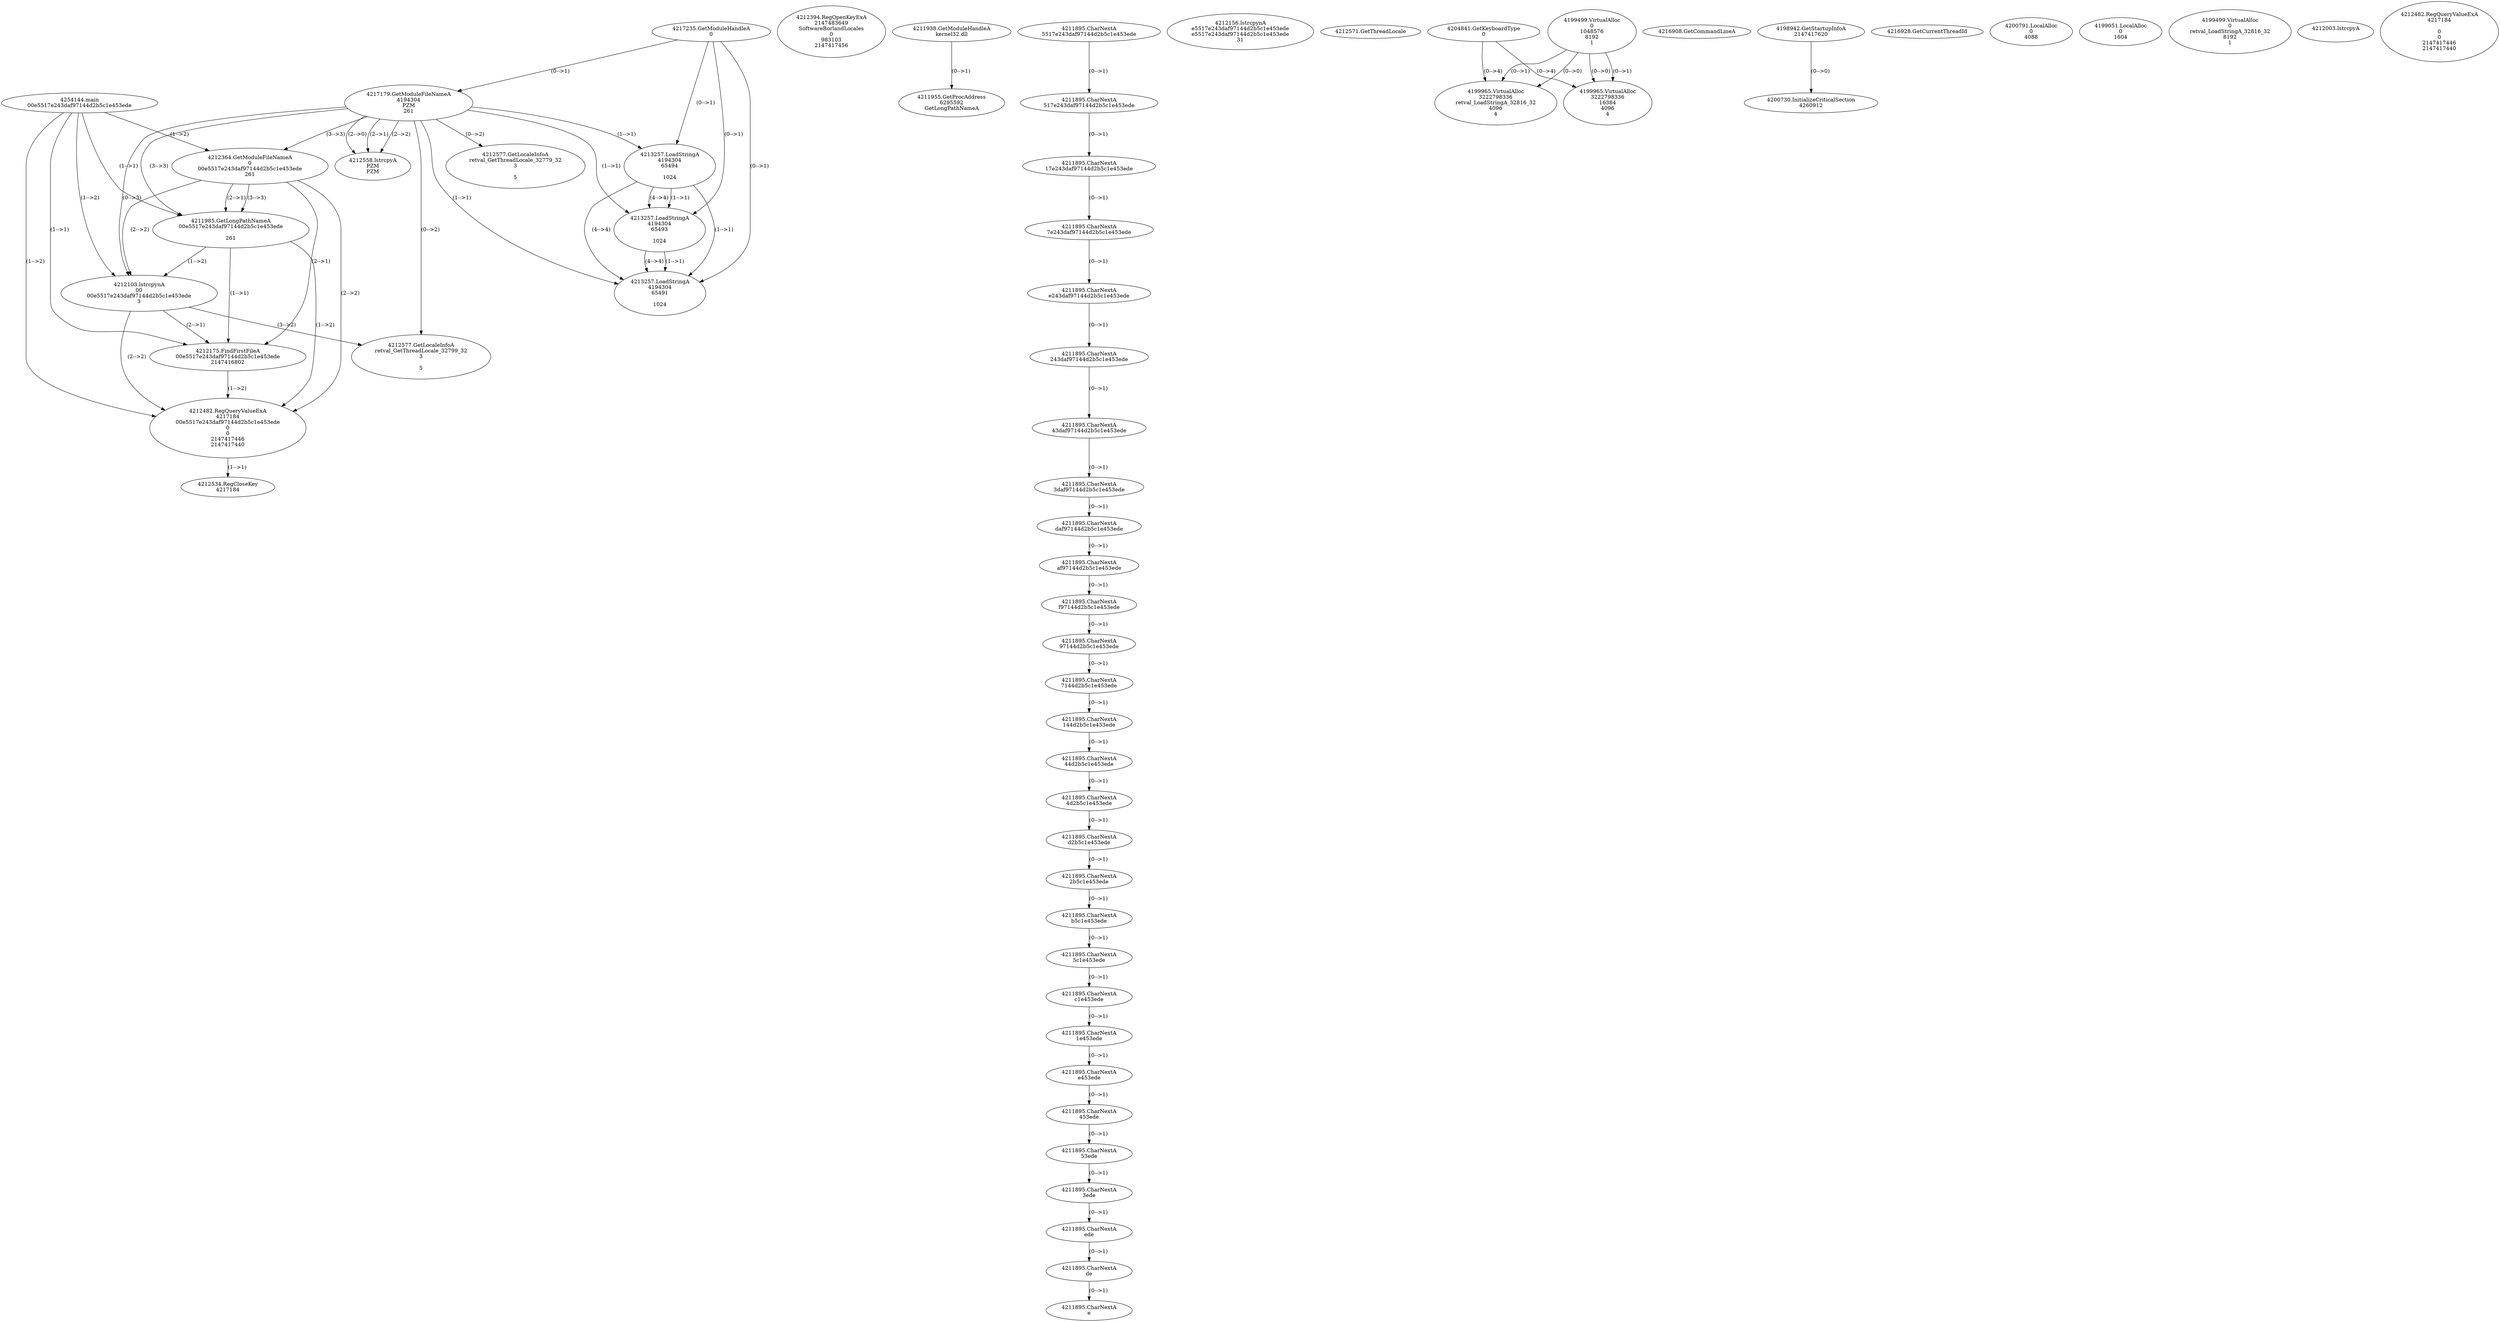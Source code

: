 // Global SCDG with merge call
digraph {
	0 [label="4254144.main
00e5517e243daf97144d2b5c1e453ede"]
	1 [label="4217235.GetModuleHandleA
0"]
	2 [label="4217179.GetModuleFileNameA
4194304
PZM
261"]
	1 -> 2 [label="(0-->1)"]
	3 [label="4212364.GetModuleFileNameA
0
00e5517e243daf97144d2b5c1e453ede
261"]
	0 -> 3 [label="(1-->2)"]
	2 -> 3 [label="(3-->3)"]
	4 [label="4212394.RegOpenKeyExA
2147483649
Software\Borland\Locales
0
983103
2147417456"]
	5 [label="4211938.GetModuleHandleA
kernel32.dll"]
	6 [label="4211955.GetProcAddress
6295592
GetLongPathNameA"]
	5 -> 6 [label="(0-->1)"]
	7 [label="4211985.GetLongPathNameA
00e5517e243daf97144d2b5c1e453ede

261"]
	0 -> 7 [label="(1-->1)"]
	3 -> 7 [label="(2-->1)"]
	2 -> 7 [label="(3-->3)"]
	3 -> 7 [label="(3-->3)"]
	8 [label="4212103.lstrcpynA
00
00e5517e243daf97144d2b5c1e453ede
3"]
	0 -> 8 [label="(1-->2)"]
	3 -> 8 [label="(2-->2)"]
	7 -> 8 [label="(1-->2)"]
	2 -> 8 [label="(0-->3)"]
	9 [label="4211895.CharNextA
5517e243daf97144d2b5c1e453ede"]
	10 [label="4211895.CharNextA
517e243daf97144d2b5c1e453ede"]
	9 -> 10 [label="(0-->1)"]
	11 [label="4211895.CharNextA
17e243daf97144d2b5c1e453ede"]
	10 -> 11 [label="(0-->1)"]
	12 [label="4211895.CharNextA
7e243daf97144d2b5c1e453ede"]
	11 -> 12 [label="(0-->1)"]
	13 [label="4211895.CharNextA
e243daf97144d2b5c1e453ede"]
	12 -> 13 [label="(0-->1)"]
	14 [label="4211895.CharNextA
243daf97144d2b5c1e453ede"]
	13 -> 14 [label="(0-->1)"]
	15 [label="4211895.CharNextA
43daf97144d2b5c1e453ede"]
	14 -> 15 [label="(0-->1)"]
	16 [label="4211895.CharNextA
3daf97144d2b5c1e453ede"]
	15 -> 16 [label="(0-->1)"]
	17 [label="4211895.CharNextA
daf97144d2b5c1e453ede"]
	16 -> 17 [label="(0-->1)"]
	18 [label="4211895.CharNextA
af97144d2b5c1e453ede"]
	17 -> 18 [label="(0-->1)"]
	19 [label="4211895.CharNextA
f97144d2b5c1e453ede"]
	18 -> 19 [label="(0-->1)"]
	20 [label="4211895.CharNextA
97144d2b5c1e453ede"]
	19 -> 20 [label="(0-->1)"]
	21 [label="4211895.CharNextA
7144d2b5c1e453ede"]
	20 -> 21 [label="(0-->1)"]
	22 [label="4211895.CharNextA
144d2b5c1e453ede"]
	21 -> 22 [label="(0-->1)"]
	23 [label="4211895.CharNextA
44d2b5c1e453ede"]
	22 -> 23 [label="(0-->1)"]
	24 [label="4211895.CharNextA
4d2b5c1e453ede"]
	23 -> 24 [label="(0-->1)"]
	25 [label="4211895.CharNextA
d2b5c1e453ede"]
	24 -> 25 [label="(0-->1)"]
	26 [label="4211895.CharNextA
2b5c1e453ede"]
	25 -> 26 [label="(0-->1)"]
	27 [label="4211895.CharNextA
b5c1e453ede"]
	26 -> 27 [label="(0-->1)"]
	28 [label="4211895.CharNextA
5c1e453ede"]
	27 -> 28 [label="(0-->1)"]
	29 [label="4211895.CharNextA
c1e453ede"]
	28 -> 29 [label="(0-->1)"]
	30 [label="4211895.CharNextA
1e453ede"]
	29 -> 30 [label="(0-->1)"]
	31 [label="4211895.CharNextA
e453ede"]
	30 -> 31 [label="(0-->1)"]
	32 [label="4211895.CharNextA
453ede"]
	31 -> 32 [label="(0-->1)"]
	33 [label="4211895.CharNextA
53ede"]
	32 -> 33 [label="(0-->1)"]
	34 [label="4211895.CharNextA
3ede"]
	33 -> 34 [label="(0-->1)"]
	35 [label="4211895.CharNextA
ede"]
	34 -> 35 [label="(0-->1)"]
	36 [label="4211895.CharNextA
de"]
	35 -> 36 [label="(0-->1)"]
	37 [label="4211895.CharNextA
e"]
	36 -> 37 [label="(0-->1)"]
	38 [label="4212156.lstrcpynA
e5517e243daf97144d2b5c1e453ede
e5517e243daf97144d2b5c1e453ede
31"]
	39 [label="4212175.FindFirstFileA
00e5517e243daf97144d2b5c1e453ede
2147416802"]
	0 -> 39 [label="(1-->1)"]
	3 -> 39 [label="(2-->1)"]
	7 -> 39 [label="(1-->1)"]
	8 -> 39 [label="(2-->1)"]
	40 [label="4212482.RegQueryValueExA
4217184
00e5517e243daf97144d2b5c1e453ede
0
0
2147417446
2147417440"]
	0 -> 40 [label="(1-->2)"]
	3 -> 40 [label="(2-->2)"]
	7 -> 40 [label="(1-->2)"]
	8 -> 40 [label="(2-->2)"]
	39 -> 40 [label="(1-->2)"]
	41 [label="4212534.RegCloseKey
4217184"]
	40 -> 41 [label="(1-->1)"]
	42 [label="4212558.lstrcpyA
PZM
PZM"]
	2 -> 42 [label="(2-->1)"]
	2 -> 42 [label="(2-->2)"]
	2 -> 42 [label="(2-->0)"]
	43 [label="4212571.GetThreadLocale
"]
	44 [label="4212577.GetLocaleInfoA
retval_GetThreadLocale_32799_32
3

5"]
	2 -> 44 [label="(0-->2)"]
	8 -> 44 [label="(3-->2)"]
	45 [label="4204841.GetKeyboardType
0"]
	46 [label="4216908.GetCommandLineA
"]
	47 [label="4198942.GetStartupInfoA
2147417620"]
	48 [label="4216928.GetCurrentThreadId
"]
	49 [label="4213257.LoadStringA
4194304
65494

1024"]
	1 -> 49 [label="(0-->1)"]
	2 -> 49 [label="(1-->1)"]
	50 [label="4213257.LoadStringA
4194304
65493

1024"]
	1 -> 50 [label="(0-->1)"]
	2 -> 50 [label="(1-->1)"]
	49 -> 50 [label="(1-->1)"]
	49 -> 50 [label="(4-->4)"]
	51 [label="4213257.LoadStringA
4194304
65491

1024"]
	1 -> 51 [label="(0-->1)"]
	2 -> 51 [label="(1-->1)"]
	49 -> 51 [label="(1-->1)"]
	50 -> 51 [label="(1-->1)"]
	49 -> 51 [label="(4-->4)"]
	50 -> 51 [label="(4-->4)"]
	52 [label="4200730.InitializeCriticalSection
4260912"]
	47 -> 52 [label="(0-->0)"]
	53 [label="4200791.LocalAlloc
0
4088"]
	54 [label="4199499.VirtualAlloc
0
1048576
8192
1"]
	55 [label="4199051.LocalAlloc
0
1604"]
	56 [label="4199965.VirtualAlloc
3222798336
16384
4096
4"]
	54 -> 56 [label="(0-->1)"]
	45 -> 56 [label="(0-->4)"]
	54 -> 56 [label="(0-->0)"]
	57 [label="4199965.VirtualAlloc
3222798336
retval_LoadStringA_32816_32
4096
4"]
	54 -> 57 [label="(0-->1)"]
	45 -> 57 [label="(0-->4)"]
	54 -> 57 [label="(0-->0)"]
	58 [label="4199499.VirtualAlloc
0
retval_LoadStringA_32816_32
8192
1"]
	59 [label="4212003.lstrcpyA

"]
	60 [label="4212482.RegQueryValueExA
4217184

0
0
2147417446
2147417440"]
	61 [label="4212577.GetLocaleInfoA
retval_GetThreadLocale_32779_32
3

5"]
	2 -> 61 [label="(0-->2)"]
}
